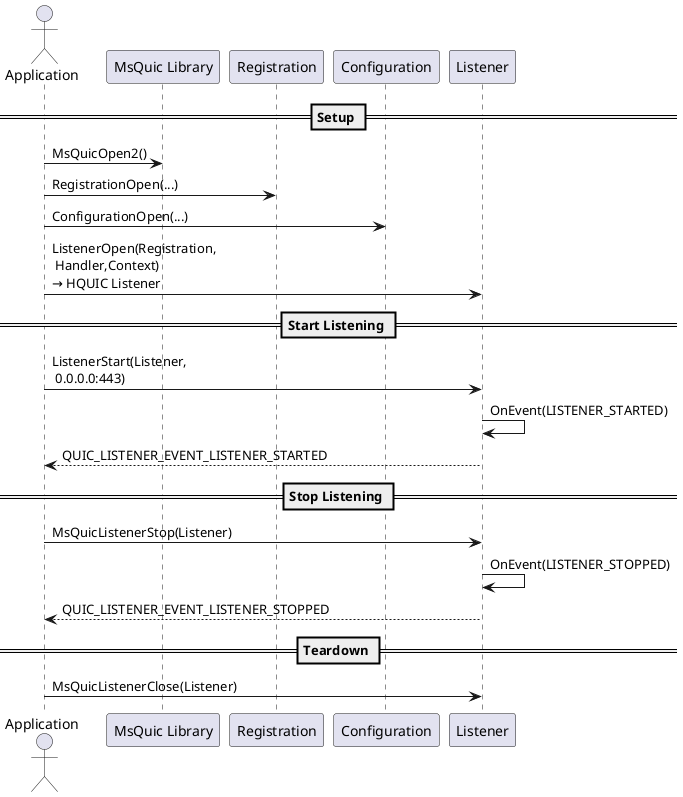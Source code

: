 ﻿@startuml
actor Application
participant "MsQuic Library" as MSQ
participant Registration
participant Configuration
participant Listener

== Setup ==
Application -> MSQ           : MsQuicOpen2()
Application -> Registration  : RegistrationOpen(...)
Application -> Configuration : ConfigurationOpen(...)
Application -> Listener      : ListenerOpen(Registration,\n Handler,Context)\n→ HQUIC Listener

== Start Listening ==
Application -> Listener      : ListenerStart(Listener,\n 0.0.0.0:443)
Listener -> Listener         : OnEvent(LISTENER_STARTED)
Listener --> Application     : QUIC_LISTENER_EVENT_LISTENER_STARTED

== Stop Listening ==
Application -> Listener      : MsQuicListenerStop(Listener)
Listener -> Listener         : OnEvent(LISTENER_STOPPED)
Listener --> Application     : QUIC_LISTENER_EVENT_LISTENER_STOPPED

== Teardown ==
Application -> Listener      : MsQuicListenerClose(Listener)
@enduml
